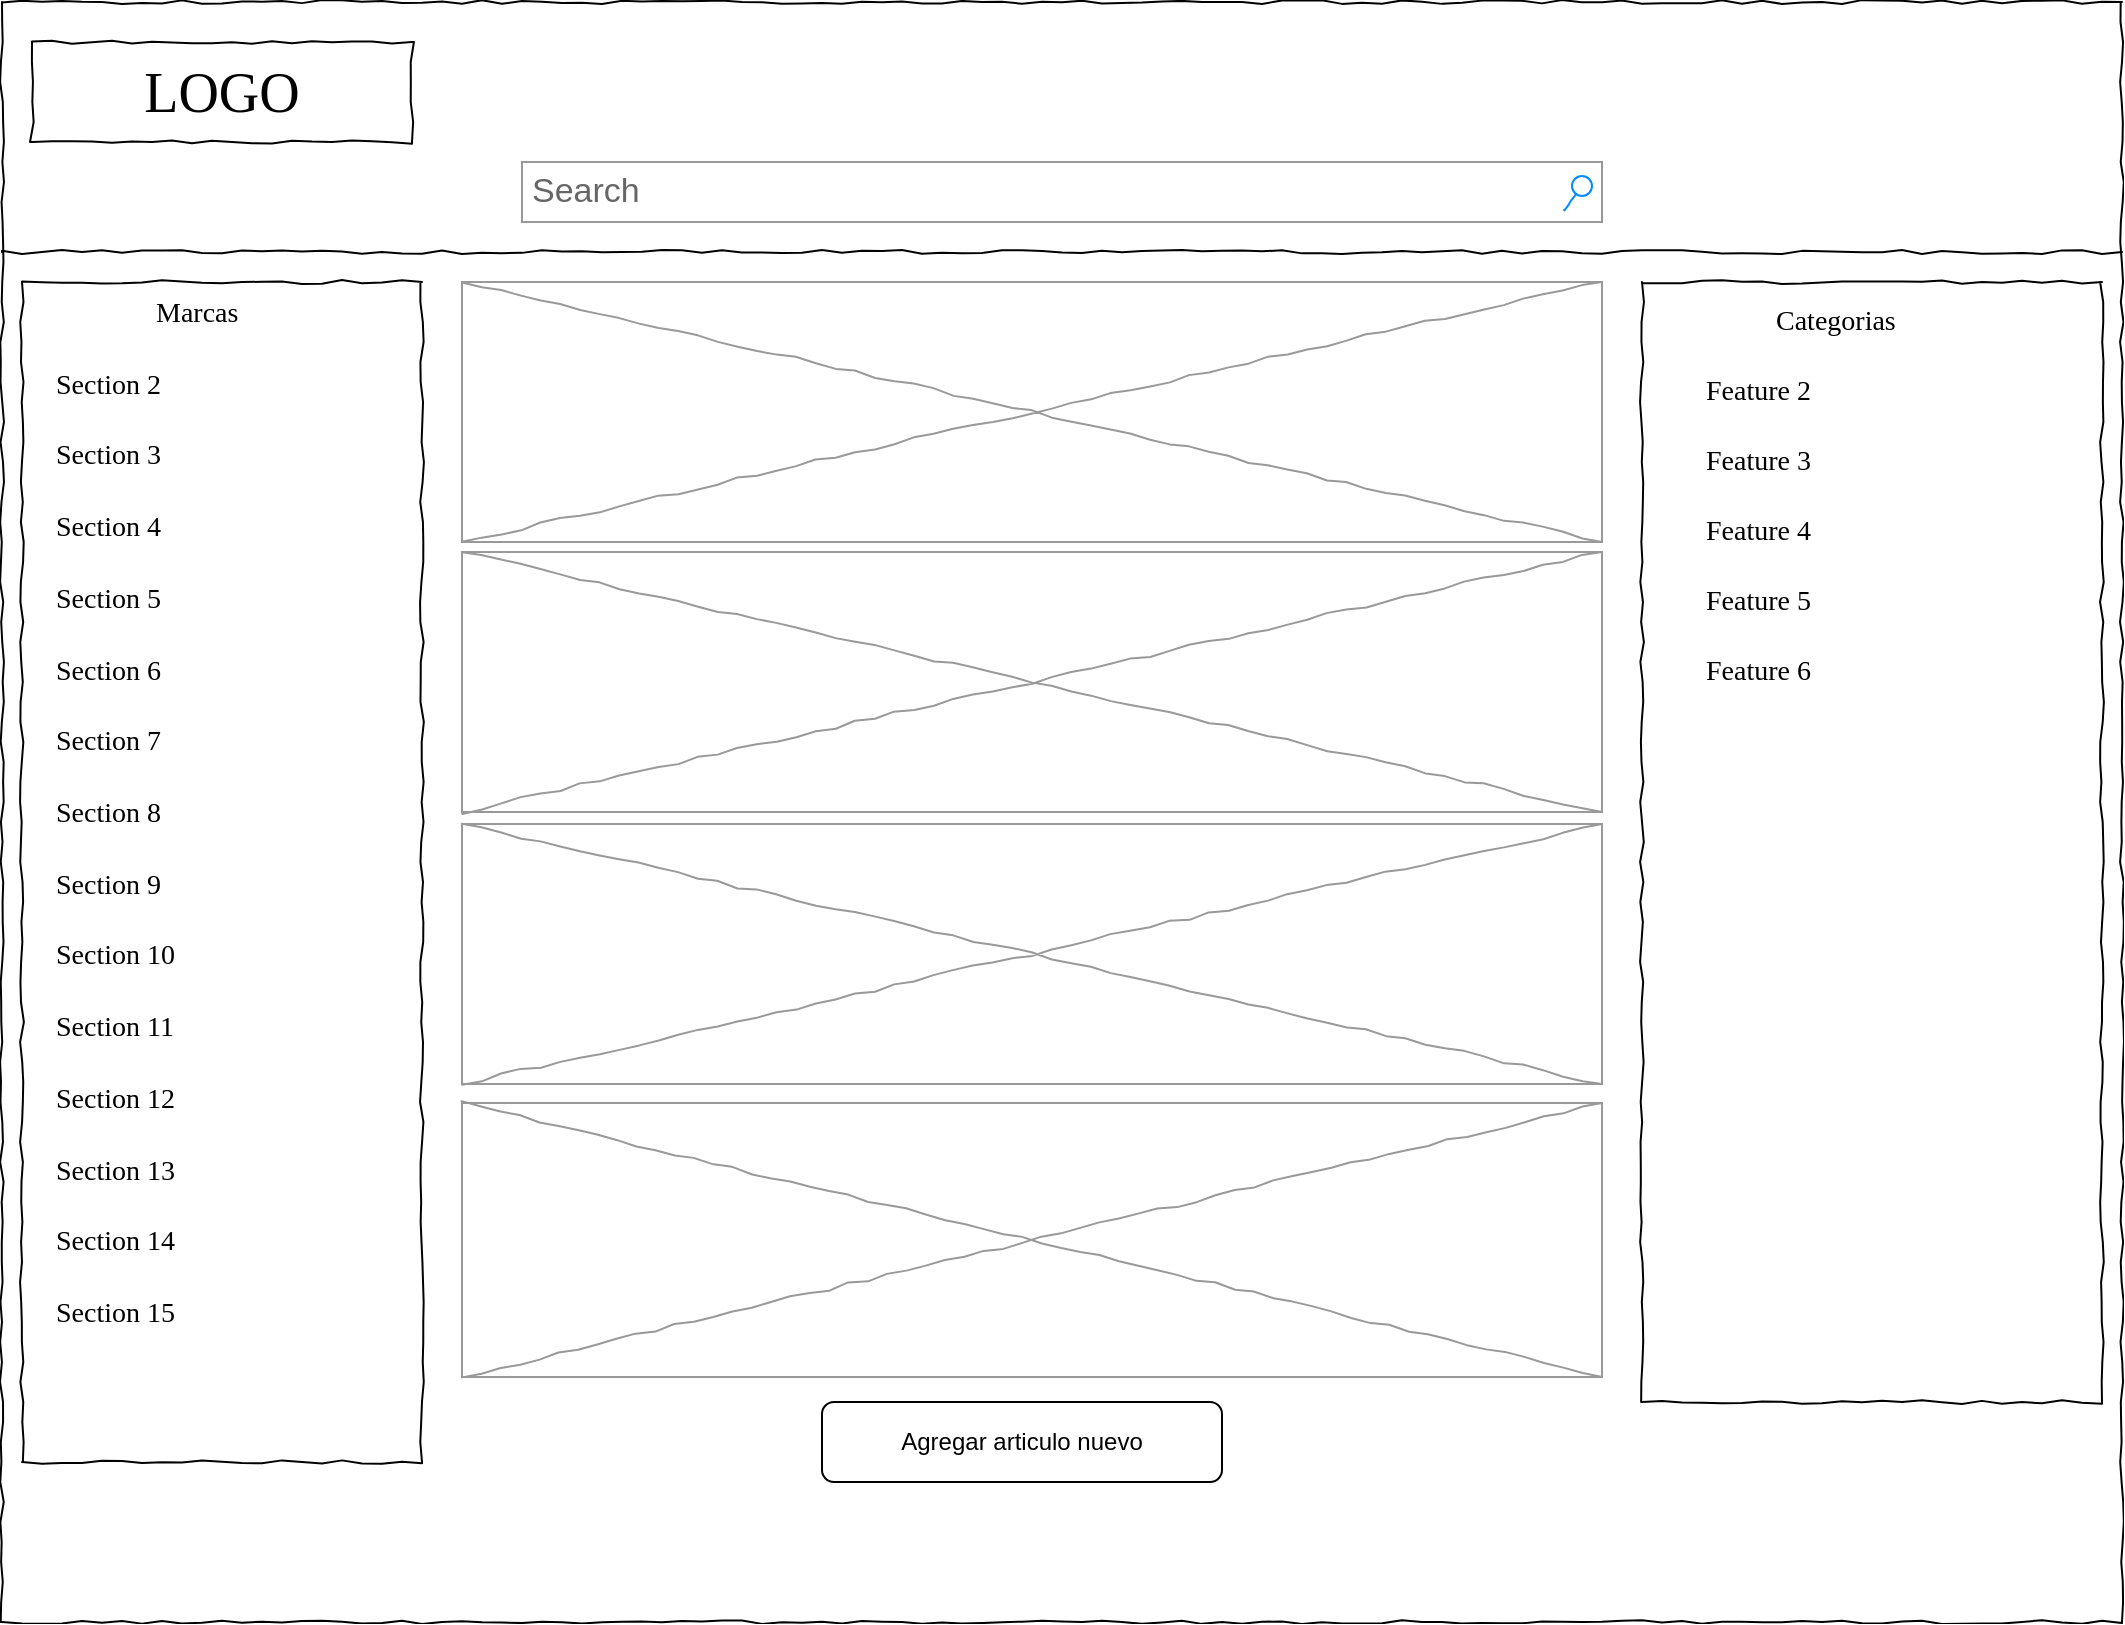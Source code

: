 <mxfile version="15.1.2" type="device" pages="3"><diagram name="Listado de articulos" id="03018318-947c-dd8e-b7a3-06fadd420f32"><mxGraphModel dx="1382" dy="764" grid="1" gridSize="10" guides="1" tooltips="1" connect="1" arrows="1" fold="1" page="1" pageScale="1" pageWidth="1100" pageHeight="850" background="none" math="0" shadow="0"><root><mxCell id="0"/><mxCell id="1" parent="0"/><mxCell id="677b7b8949515195-1" value="" style="whiteSpace=wrap;html=1;rounded=0;shadow=0;labelBackgroundColor=none;strokeColor=#000000;strokeWidth=1;fillColor=none;fontFamily=Verdana;fontSize=12;fontColor=#000000;align=center;comic=1;" parent="1" vertex="1"><mxGeometry x="20" y="20" width="1060" height="810" as="geometry"/></mxCell><mxCell id="677b7b8949515195-2" value="LOGO" style="whiteSpace=wrap;html=1;rounded=0;shadow=0;labelBackgroundColor=none;strokeWidth=1;fontFamily=Verdana;fontSize=28;align=center;comic=1;" parent="1" vertex="1"><mxGeometry x="35" y="40" width="190" height="50" as="geometry"/></mxCell><mxCell id="677b7b8949515195-3" value="Search" style="strokeWidth=1;shadow=0;dashed=0;align=center;html=1;shape=mxgraph.mockup.forms.searchBox;strokeColor=#999999;mainText=;strokeColor2=#008cff;fontColor=#666666;fontSize=17;align=left;spacingLeft=3;rounded=0;labelBackgroundColor=none;comic=1;" parent="1" vertex="1"><mxGeometry x="280" y="100" width="540" height="30" as="geometry"/></mxCell><mxCell id="677b7b8949515195-8" value="" style="whiteSpace=wrap;html=1;rounded=0;shadow=0;labelBackgroundColor=none;strokeWidth=1;fillColor=none;fontFamily=Verdana;fontSize=12;align=center;comic=1;" parent="1" vertex="1"><mxGeometry x="30" y="160" width="200" height="590" as="geometry"/></mxCell><mxCell id="677b7b8949515195-9" value="" style="line;strokeWidth=1;html=1;rounded=0;shadow=0;labelBackgroundColor=none;fillColor=none;fontFamily=Verdana;fontSize=14;fontColor=#000000;align=center;comic=1;" parent="1" vertex="1"><mxGeometry x="20" y="140" width="1060" height="10" as="geometry"/></mxCell><mxCell id="677b7b8949515195-16" value="" style="verticalLabelPosition=bottom;shadow=0;dashed=0;align=center;html=1;verticalAlign=top;strokeWidth=1;shape=mxgraph.mockup.graphics.simpleIcon;strokeColor=#999999;rounded=0;labelBackgroundColor=none;fontFamily=Verdana;fontSize=14;fontColor=#000000;comic=1;" parent="1" vertex="1"><mxGeometry x="250" y="160" width="570" height="130" as="geometry"/></mxCell><mxCell id="677b7b8949515195-25" value="" style="whiteSpace=wrap;html=1;rounded=0;shadow=0;labelBackgroundColor=none;strokeWidth=1;fillColor=none;fontFamily=Verdana;fontSize=12;align=center;comic=1;" parent="1" vertex="1"><mxGeometry x="840" y="160" width="230" height="560" as="geometry"/></mxCell><mxCell id="677b7b8949515195-27" value="Marcas" style="text;html=1;points=[];align=left;verticalAlign=top;spacingTop=-4;fontSize=14;fontFamily=Verdana" parent="1" vertex="1"><mxGeometry x="95" y="165" width="70" height="20" as="geometry"/></mxCell><mxCell id="677b7b8949515195-28" value="Section 2" style="text;html=1;points=[];align=left;verticalAlign=top;spacingTop=-4;fontSize=14;fontFamily=Verdana" parent="1" vertex="1"><mxGeometry x="45" y="201" width="170" height="20" as="geometry"/></mxCell><mxCell id="677b7b8949515195-29" value="Section 3" style="text;html=1;points=[];align=left;verticalAlign=top;spacingTop=-4;fontSize=14;fontFamily=Verdana" parent="1" vertex="1"><mxGeometry x="45" y="236" width="170" height="20" as="geometry"/></mxCell><mxCell id="677b7b8949515195-30" value="Section 4" style="text;html=1;points=[];align=left;verticalAlign=top;spacingTop=-4;fontSize=14;fontFamily=Verdana" parent="1" vertex="1"><mxGeometry x="45" y="272" width="170" height="20" as="geometry"/></mxCell><mxCell id="677b7b8949515195-31" value="Section 7" style="text;html=1;points=[];align=left;verticalAlign=top;spacingTop=-4;fontSize=14;fontFamily=Verdana" parent="1" vertex="1"><mxGeometry x="45" y="379" width="170" height="20" as="geometry"/></mxCell><mxCell id="677b7b8949515195-32" value="Section 8" style="text;html=1;points=[];align=left;verticalAlign=top;spacingTop=-4;fontSize=14;fontFamily=Verdana" parent="1" vertex="1"><mxGeometry x="45" y="415" width="170" height="20" as="geometry"/></mxCell><mxCell id="677b7b8949515195-33" value="Section 9" style="text;html=1;points=[];align=left;verticalAlign=top;spacingTop=-4;fontSize=14;fontFamily=Verdana" parent="1" vertex="1"><mxGeometry x="45" y="451" width="170" height="20" as="geometry"/></mxCell><mxCell id="677b7b8949515195-34" value="Section 10" style="text;html=1;points=[];align=left;verticalAlign=top;spacingTop=-4;fontSize=14;fontFamily=Verdana" parent="1" vertex="1"><mxGeometry x="45" y="486" width="170" height="20" as="geometry"/></mxCell><mxCell id="677b7b8949515195-35" value="Section 11" style="text;html=1;points=[];align=left;verticalAlign=top;spacingTop=-4;fontSize=14;fontFamily=Verdana" parent="1" vertex="1"><mxGeometry x="45" y="522" width="170" height="20" as="geometry"/></mxCell><mxCell id="677b7b8949515195-36" value="Section 12" style="text;html=1;points=[];align=left;verticalAlign=top;spacingTop=-4;fontSize=14;fontFamily=Verdana" parent="1" vertex="1"><mxGeometry x="45" y="558" width="170" height="20" as="geometry"/></mxCell><mxCell id="677b7b8949515195-37" value="Section 13" style="text;html=1;points=[];align=left;verticalAlign=top;spacingTop=-4;fontSize=14;fontFamily=Verdana" parent="1" vertex="1"><mxGeometry x="45" y="594" width="170" height="20" as="geometry"/></mxCell><mxCell id="677b7b8949515195-38" value="Section 14" style="text;html=1;points=[];align=left;verticalAlign=top;spacingTop=-4;fontSize=14;fontFamily=Verdana" parent="1" vertex="1"><mxGeometry x="45" y="629" width="170" height="20" as="geometry"/></mxCell><mxCell id="677b7b8949515195-39" value="Section 5" style="text;html=1;points=[];align=left;verticalAlign=top;spacingTop=-4;fontSize=14;fontFamily=Verdana" parent="1" vertex="1"><mxGeometry x="45" y="308" width="170" height="20" as="geometry"/></mxCell><mxCell id="677b7b8949515195-40" value="Section 6" style="text;html=1;points=[];align=left;verticalAlign=top;spacingTop=-4;fontSize=14;fontFamily=Verdana" parent="1" vertex="1"><mxGeometry x="45" y="344" width="170" height="20" as="geometry"/></mxCell><mxCell id="677b7b8949515195-41" value="Section 15" style="text;html=1;points=[];align=left;verticalAlign=top;spacingTop=-4;fontSize=14;fontFamily=Verdana" parent="1" vertex="1"><mxGeometry x="45" y="665" width="170" height="20" as="geometry"/></mxCell><mxCell id="677b7b8949515195-44" value="Categorias" style="text;html=1;points=[];align=left;verticalAlign=top;spacingTop=-4;fontSize=14;fontFamily=Verdana" parent="1" vertex="1"><mxGeometry x="905" y="169" width="120" height="20" as="geometry"/></mxCell><mxCell id="677b7b8949515195-45" value="Feature 2" style="text;html=1;points=[];align=left;verticalAlign=top;spacingTop=-4;fontSize=14;fontFamily=Verdana" parent="1" vertex="1"><mxGeometry x="870" y="204" width="170" height="20" as="geometry"/></mxCell><mxCell id="677b7b8949515195-46" value="Feature 3" style="text;html=1;points=[];align=left;verticalAlign=top;spacingTop=-4;fontSize=14;fontFamily=Verdana" parent="1" vertex="1"><mxGeometry x="870" y="239" width="170" height="20" as="geometry"/></mxCell><mxCell id="677b7b8949515195-47" value="Feature 4" style="text;html=1;points=[];align=left;verticalAlign=top;spacingTop=-4;fontSize=14;fontFamily=Verdana" parent="1" vertex="1"><mxGeometry x="870" y="274" width="170" height="20" as="geometry"/></mxCell><mxCell id="677b7b8949515195-48" value="Feature 5" style="text;html=1;points=[];align=left;verticalAlign=top;spacingTop=-4;fontSize=14;fontFamily=Verdana" parent="1" vertex="1"><mxGeometry x="870" y="309" width="170" height="20" as="geometry"/></mxCell><mxCell id="677b7b8949515195-49" value="Feature 6" style="text;html=1;points=[];align=left;verticalAlign=top;spacingTop=-4;fontSize=14;fontFamily=Verdana" parent="1" vertex="1"><mxGeometry x="870" y="344" width="170" height="20" as="geometry"/></mxCell><mxCell id="krwNZvsKc_3yCcaxG5p_-1" value="" style="verticalLabelPosition=bottom;shadow=0;dashed=0;align=center;html=1;verticalAlign=top;strokeWidth=1;shape=mxgraph.mockup.graphics.simpleIcon;strokeColor=#999999;rounded=0;labelBackgroundColor=none;fontFamily=Verdana;fontSize=14;fontColor=#000000;comic=1;" vertex="1" parent="1"><mxGeometry x="250" y="295" width="570" height="130" as="geometry"/></mxCell><mxCell id="krwNZvsKc_3yCcaxG5p_-2" value="" style="verticalLabelPosition=bottom;shadow=0;dashed=0;align=center;html=1;verticalAlign=top;strokeWidth=1;shape=mxgraph.mockup.graphics.simpleIcon;strokeColor=#999999;rounded=0;labelBackgroundColor=none;fontFamily=Verdana;fontSize=14;fontColor=#000000;comic=1;" vertex="1" parent="1"><mxGeometry x="250" y="431" width="570" height="130" as="geometry"/></mxCell><mxCell id="krwNZvsKc_3yCcaxG5p_-3" value="" style="verticalLabelPosition=bottom;shadow=0;dashed=0;align=center;html=1;verticalAlign=top;strokeWidth=1;shape=mxgraph.mockup.graphics.simpleIcon;strokeColor=#999999;rounded=0;labelBackgroundColor=none;fontFamily=Verdana;fontSize=14;fontColor=#000000;comic=1;" vertex="1" parent="1"><mxGeometry x="250" y="570.5" width="570" height="137" as="geometry"/></mxCell><mxCell id="o4xNphYBBdo05QFmI5IH-1" value="Agregar articulo nuevo" style="rounded=1;whiteSpace=wrap;html=1;" vertex="1" parent="1"><mxGeometry x="430" y="720" width="200" height="40" as="geometry"/></mxCell></root></mxGraphModel></diagram><diagram id="PNcG8i4ZYvNbyTx-N-rW" name="Detalle de articulos"><mxGraphModel dx="1382" dy="764" grid="1" gridSize="10" guides="1" tooltips="1" connect="1" arrows="1" fold="1" page="1" pageScale="1" pageWidth="850" pageHeight="1100" math="0" shadow="0"><root><mxCell id="axn2lciVglB1FvYRx1b_-0"/><mxCell id="axn2lciVglB1FvYRx1b_-1" parent="axn2lciVglB1FvYRx1b_-0"/><mxCell id="vyv1Fbk2rYz7w-BMqq_q-0" value="" style="whiteSpace=wrap;html=1;rounded=0;shadow=0;labelBackgroundColor=none;strokeColor=#000000;strokeWidth=1;fillColor=none;fontFamily=Verdana;fontSize=12;fontColor=#000000;align=center;comic=1;" vertex="1" parent="axn2lciVglB1FvYRx1b_-1"><mxGeometry x="20" y="20" width="1060" height="810" as="geometry"/></mxCell><mxCell id="vyv1Fbk2rYz7w-BMqq_q-1" value="LOGO" style="whiteSpace=wrap;html=1;rounded=0;shadow=0;labelBackgroundColor=none;strokeWidth=1;fontFamily=Verdana;fontSize=28;align=center;comic=1;" vertex="1" parent="axn2lciVglB1FvYRx1b_-1"><mxGeometry x="35" y="40" width="190" height="50" as="geometry"/></mxCell><mxCell id="vyv1Fbk2rYz7w-BMqq_q-2" value="Search" style="strokeWidth=1;shadow=0;dashed=0;align=center;html=1;shape=mxgraph.mockup.forms.searchBox;strokeColor=#999999;mainText=;strokeColor2=#008cff;fontColor=#666666;fontSize=17;align=left;spacingLeft=3;rounded=0;labelBackgroundColor=none;comic=1;" vertex="1" parent="axn2lciVglB1FvYRx1b_-1"><mxGeometry x="280" y="100" width="540" height="30" as="geometry"/></mxCell><mxCell id="vyv1Fbk2rYz7w-BMqq_q-8" value="" style="line;strokeWidth=1;html=1;rounded=0;shadow=0;labelBackgroundColor=none;fillColor=none;fontFamily=Verdana;fontSize=14;fontColor=#000000;align=center;comic=1;" vertex="1" parent="axn2lciVglB1FvYRx1b_-1"><mxGeometry x="20" y="140" width="1060" height="10" as="geometry"/></mxCell><mxCell id="vyv1Fbk2rYz7w-BMqq_q-9" value="" style="verticalLabelPosition=bottom;shadow=0;dashed=0;align=center;html=1;verticalAlign=top;strokeWidth=1;shape=mxgraph.mockup.graphics.simpleIcon;strokeColor=#999999;rounded=0;labelBackgroundColor=none;fontFamily=Verdana;fontSize=14;fontColor=#000000;comic=1;" vertex="1" parent="axn2lciVglB1FvYRx1b_-1"><mxGeometry x="35" y="180" width="595" height="590" as="geometry"/></mxCell><mxCell id="vyv1Fbk2rYz7w-BMqq_q-35" value="Nombre" style="whiteSpace=wrap;html=1;rounded=0;shadow=0;labelBackgroundColor=none;strokeWidth=1;fontFamily=Verdana;fontSize=28;align=center;comic=1;" vertex="1" parent="axn2lciVglB1FvYRx1b_-1"><mxGeometry x="660" y="180" width="280" height="50" as="geometry"/></mxCell><mxCell id="1NzwlIHtHoK0hZA7k_2O-0" value="Descripción" style="whiteSpace=wrap;html=1;rounded=0;shadow=0;labelBackgroundColor=none;strokeWidth=1;fontFamily=Verdana;fontSize=28;align=center;comic=1;" vertex="1" parent="axn2lciVglB1FvYRx1b_-1"><mxGeometry x="660" y="250" width="390" height="220" as="geometry"/></mxCell><mxCell id="1NzwlIHtHoK0hZA7k_2O-1" value="Precio" style="whiteSpace=wrap;html=1;rounded=0;shadow=0;labelBackgroundColor=none;strokeWidth=1;fontFamily=Verdana;fontSize=28;align=center;comic=1;" vertex="1" parent="axn2lciVglB1FvYRx1b_-1"><mxGeometry x="660" y="480" width="390" height="70" as="geometry"/></mxCell><mxCell id="1NzwlIHtHoK0hZA7k_2O-2" value="Marca" style="whiteSpace=wrap;html=1;rounded=0;shadow=0;labelBackgroundColor=none;strokeWidth=1;fontFamily=Verdana;fontSize=28;align=center;comic=1;" vertex="1" parent="axn2lciVglB1FvYRx1b_-1"><mxGeometry x="660" y="570" width="190" height="40" as="geometry"/></mxCell><mxCell id="1NzwlIHtHoK0hZA7k_2O-3" value="Categoría" style="whiteSpace=wrap;html=1;rounded=0;shadow=0;labelBackgroundColor=none;strokeWidth=1;fontFamily=Verdana;fontSize=28;align=center;comic=1;" vertex="1" parent="axn2lciVglB1FvYRx1b_-1"><mxGeometry x="860" y="570" width="190" height="40" as="geometry"/></mxCell><mxCell id="1NzwlIHtHoK0hZA7k_2O-4" value="Codigo" style="whiteSpace=wrap;html=1;rounded=0;shadow=0;labelBackgroundColor=none;strokeWidth=1;fontFamily=Verdana;fontSize=28;align=center;comic=1;" vertex="1" parent="axn2lciVglB1FvYRx1b_-1"><mxGeometry x="950" y="180" width="110" height="50" as="geometry"/></mxCell><mxCell id="1NzwlIHtHoK0hZA7k_2O-5" value="Eliminar articulo" style="rounded=1;whiteSpace=wrap;html=1;" vertex="1" parent="axn2lciVglB1FvYRx1b_-1"><mxGeometry x="860" y="640" width="190" height="40" as="geometry"/></mxCell><mxCell id="xpz6bfmmIoQC8-pUbBwu-0" value="Modificar articulo" style="rounded=1;whiteSpace=wrap;html=1;" vertex="1" parent="axn2lciVglB1FvYRx1b_-1"><mxGeometry x="660" y="640" width="190" height="40" as="geometry"/></mxCell></root></mxGraphModel></diagram><diagram id="dHoFCtySHnoOZTbf5tc1" name="Modificar articulo"><mxGraphModel dx="1382" dy="764" grid="1" gridSize="10" guides="1" tooltips="1" connect="1" arrows="1" fold="1" page="1" pageScale="1" pageWidth="850" pageHeight="1100" math="0" shadow="0"><root><mxCell id="BVhWUFXzaZZ-L_6JlR0M-0"/><mxCell id="BVhWUFXzaZZ-L_6JlR0M-1" parent="BVhWUFXzaZZ-L_6JlR0M-0"/><mxCell id="BVhWUFXzaZZ-L_6JlR0M-2" value="" style="whiteSpace=wrap;html=1;rounded=0;shadow=0;labelBackgroundColor=none;strokeColor=#000000;strokeWidth=1;fillColor=none;fontFamily=Verdana;fontSize=12;fontColor=#000000;align=center;comic=1;" vertex="1" parent="BVhWUFXzaZZ-L_6JlR0M-1"><mxGeometry x="20" y="20" width="1060" height="810" as="geometry"/></mxCell><mxCell id="BVhWUFXzaZZ-L_6JlR0M-3" value="LOGO" style="whiteSpace=wrap;html=1;rounded=0;shadow=0;labelBackgroundColor=none;strokeWidth=1;fontFamily=Verdana;fontSize=28;align=center;comic=1;" vertex="1" parent="BVhWUFXzaZZ-L_6JlR0M-1"><mxGeometry x="35" y="40" width="190" height="50" as="geometry"/></mxCell><mxCell id="BVhWUFXzaZZ-L_6JlR0M-4" value="Search" style="strokeWidth=1;shadow=0;dashed=0;align=center;html=1;shape=mxgraph.mockup.forms.searchBox;strokeColor=#999999;mainText=;strokeColor2=#008cff;fontColor=#666666;fontSize=17;align=left;spacingLeft=3;rounded=0;labelBackgroundColor=none;comic=1;" vertex="1" parent="BVhWUFXzaZZ-L_6JlR0M-1"><mxGeometry x="280" y="100" width="540" height="30" as="geometry"/></mxCell><mxCell id="BVhWUFXzaZZ-L_6JlR0M-5" value="" style="line;strokeWidth=1;html=1;rounded=0;shadow=0;labelBackgroundColor=none;fillColor=none;fontFamily=Verdana;fontSize=14;fontColor=#000000;align=center;comic=1;" vertex="1" parent="BVhWUFXzaZZ-L_6JlR0M-1"><mxGeometry x="20" y="140" width="1060" height="10" as="geometry"/></mxCell><mxCell id="BVhWUFXzaZZ-L_6JlR0M-6" value="" style="verticalLabelPosition=bottom;shadow=0;dashed=0;align=center;html=1;verticalAlign=top;strokeWidth=1;shape=mxgraph.mockup.graphics.simpleIcon;strokeColor=#999999;rounded=0;labelBackgroundColor=none;fontFamily=Verdana;fontSize=14;fontColor=#000000;comic=1;" vertex="1" parent="BVhWUFXzaZZ-L_6JlR0M-1"><mxGeometry x="35" y="180" width="595" height="500" as="geometry"/></mxCell><mxCell id="BVhWUFXzaZZ-L_6JlR0M-7" value="Nombre" style="whiteSpace=wrap;html=1;rounded=0;shadow=0;labelBackgroundColor=none;strokeWidth=1;fontFamily=Verdana;fontSize=28;align=center;comic=1;" vertex="1" parent="BVhWUFXzaZZ-L_6JlR0M-1"><mxGeometry x="660" y="180" width="280" height="50" as="geometry"/></mxCell><mxCell id="BVhWUFXzaZZ-L_6JlR0M-8" value="Descripción" style="whiteSpace=wrap;html=1;rounded=0;shadow=0;labelBackgroundColor=none;strokeWidth=1;fontFamily=Verdana;fontSize=28;align=center;comic=1;" vertex="1" parent="BVhWUFXzaZZ-L_6JlR0M-1"><mxGeometry x="660" y="250" width="390" height="220" as="geometry"/></mxCell><mxCell id="BVhWUFXzaZZ-L_6JlR0M-9" value="Precio" style="whiteSpace=wrap;html=1;rounded=0;shadow=0;labelBackgroundColor=none;strokeWidth=1;fontFamily=Verdana;fontSize=28;align=center;comic=1;" vertex="1" parent="BVhWUFXzaZZ-L_6JlR0M-1"><mxGeometry x="660" y="480" width="390" height="70" as="geometry"/></mxCell><mxCell id="BVhWUFXzaZZ-L_6JlR0M-12" value="Codigo" style="whiteSpace=wrap;html=1;rounded=0;shadow=0;labelBackgroundColor=none;strokeWidth=1;fontFamily=Verdana;fontSize=28;align=center;comic=1;" vertex="1" parent="BVhWUFXzaZZ-L_6JlR0M-1"><mxGeometry x="950" y="180" width="110" height="50" as="geometry"/></mxCell><mxCell id="BVhWUFXzaZZ-L_6JlR0M-14" value="Modificar foto" style="rounded=1;whiteSpace=wrap;html=1;" vertex="1" parent="BVhWUFXzaZZ-L_6JlR0M-1"><mxGeometry x="240" y="690" width="190" height="30" as="geometry"/></mxCell><mxCell id="-7cW-CWK2BCryywNGEcD-0" value="Marca" style="rounded=1;whiteSpace=wrap;html=1;" vertex="1" parent="BVhWUFXzaZZ-L_6JlR0M-1"><mxGeometry x="660" y="570" width="170" height="30" as="geometry"/></mxCell><mxCell id="-7cW-CWK2BCryywNGEcD-1" value="Categoria" style="rounded=1;whiteSpace=wrap;html=1;" vertex="1" parent="BVhWUFXzaZZ-L_6JlR0M-1"><mxGeometry x="850" y="570" width="170" height="30" as="geometry"/></mxCell><mxCell id="-7cW-CWK2BCryywNGEcD-2" value="Marca 1&lt;br&gt;Marca 2&lt;br&gt;Marca 3&lt;br&gt;Marca 4&lt;br&gt;Marca 5" style="rounded=0;whiteSpace=wrap;html=1;" vertex="1" parent="BVhWUFXzaZZ-L_6JlR0M-1"><mxGeometry x="670" y="600" width="150" height="80" as="geometry"/></mxCell><mxCell id="-7cW-CWK2BCryywNGEcD-3" value="Categoria 1&lt;br&gt;Categoria 2&lt;br&gt;Categoria 3&lt;br&gt;Categoria 4&lt;br&gt;Categoria 5" style="rounded=0;whiteSpace=wrap;html=1;" vertex="1" parent="BVhWUFXzaZZ-L_6JlR0M-1"><mxGeometry x="860" y="600" width="150" height="80" as="geometry"/></mxCell></root></mxGraphModel></diagram></mxfile>